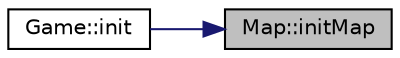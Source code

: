 digraph "Map::initMap"
{
 // LATEX_PDF_SIZE
  edge [fontname="Helvetica",fontsize="10",labelfontname="Helvetica",labelfontsize="10"];
  node [fontname="Helvetica",fontsize="10",shape=record];
  rankdir="RL";
  Node1 [label="Map::initMap",height=0.2,width=0.4,color="black", fillcolor="grey75", style="filled", fontcolor="black",tooltip="Initialize level map."];
  Node1 -> Node2 [dir="back",color="midnightblue",fontsize="10",style="solid",fontname="Helvetica"];
  Node2 [label="Game::init",height=0.2,width=0.4,color="black", fillcolor="white", style="filled",URL="$class_game.html#a9e617a7d8091060d9c35db140a9e381c",tooltip="Initialize the Game."];
}
